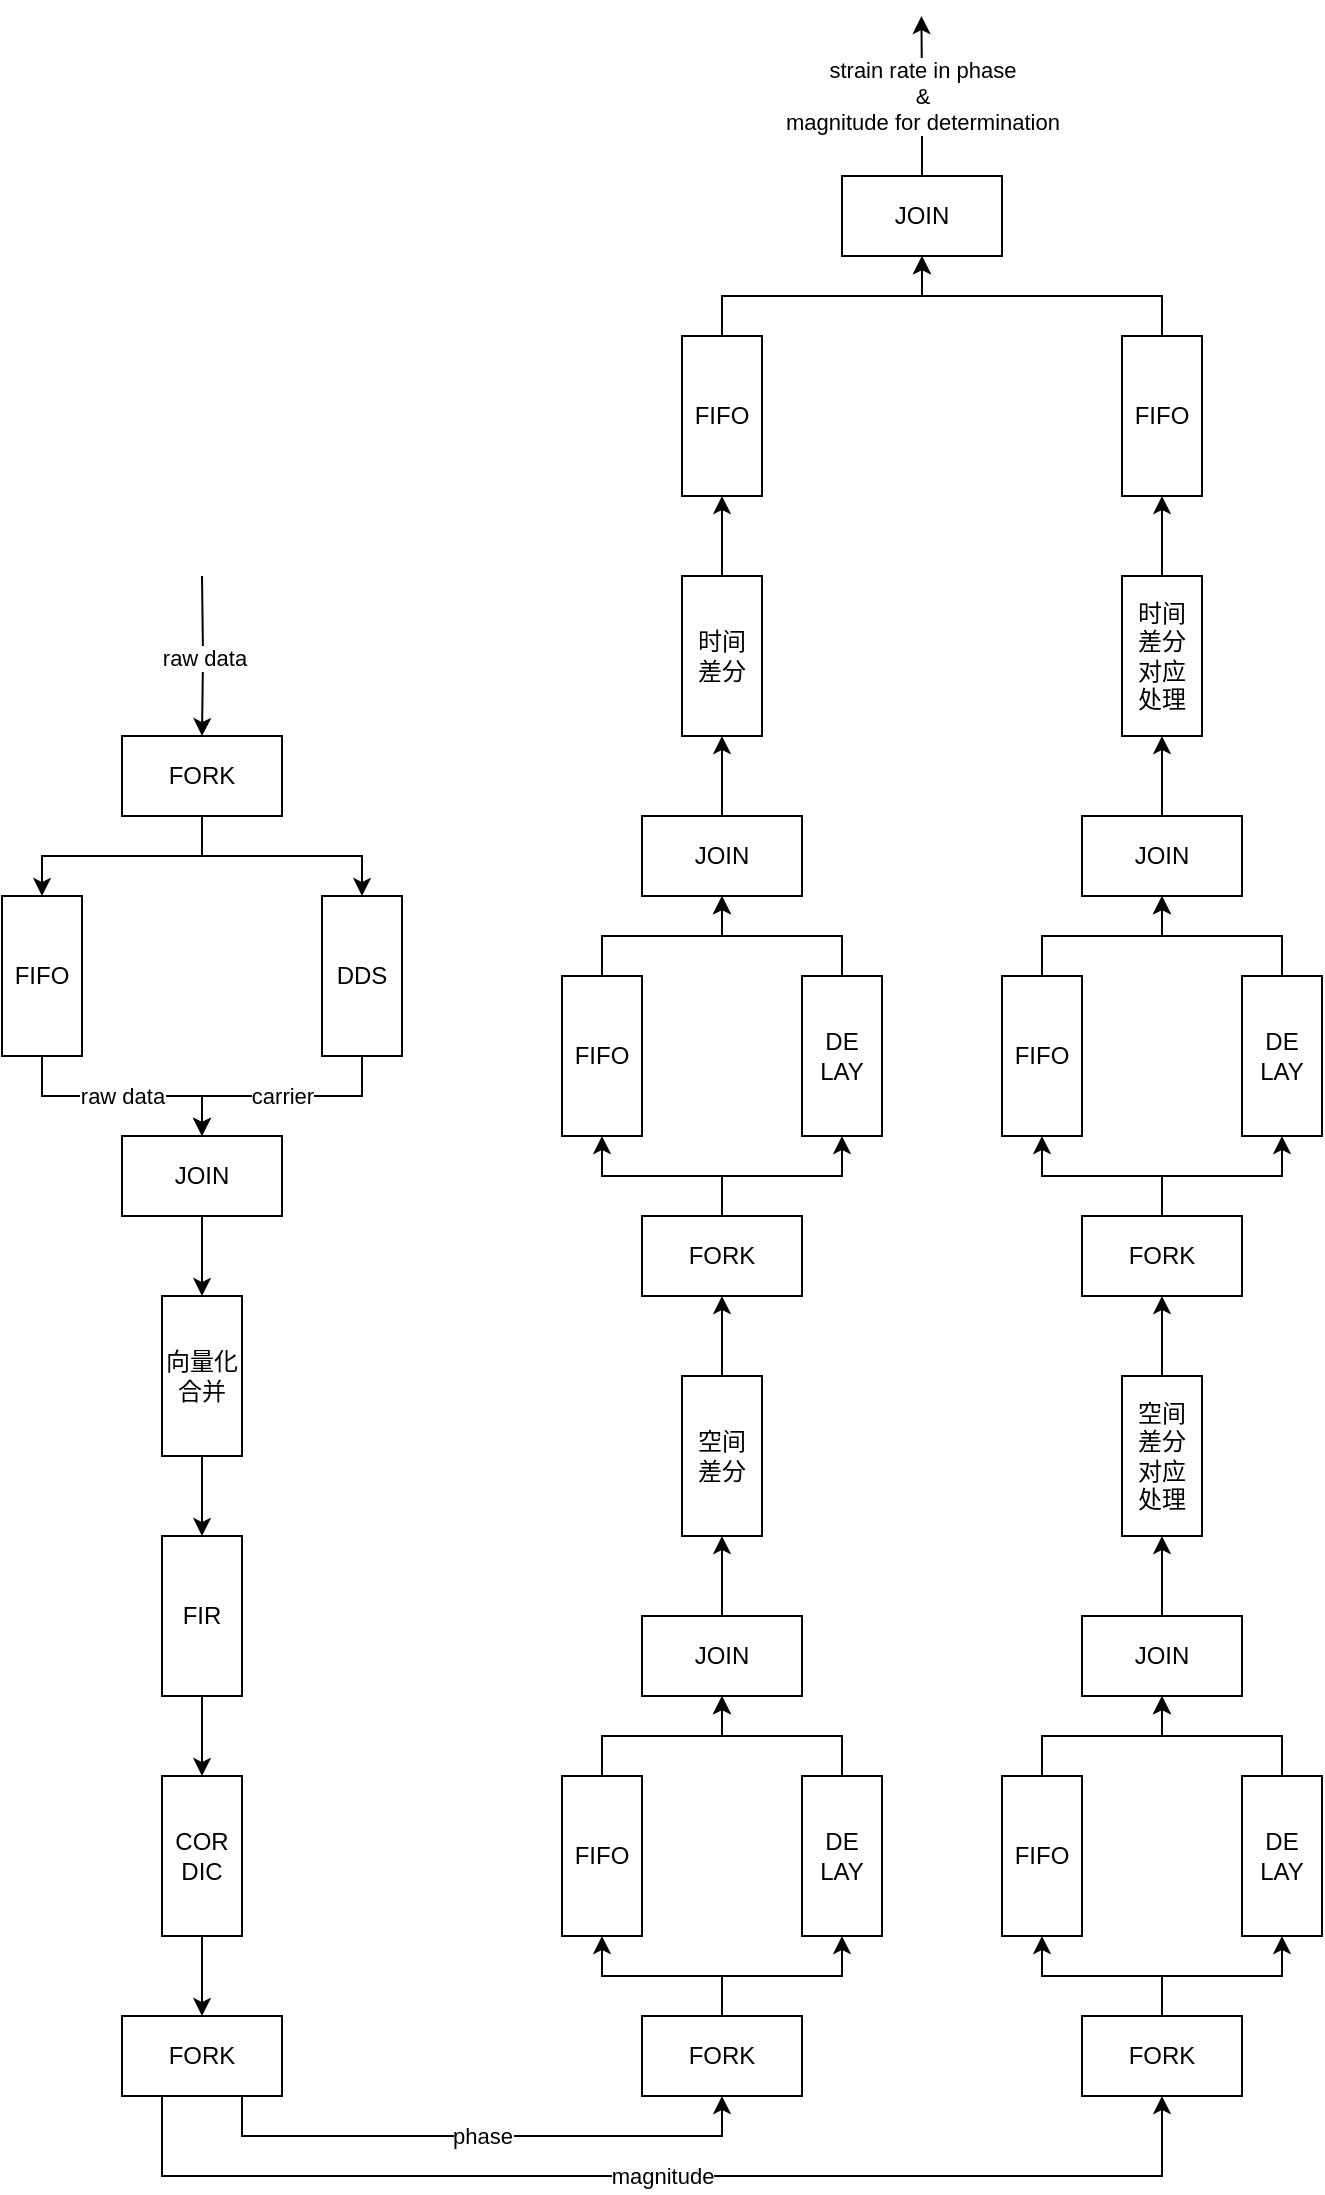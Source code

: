 <mxfile version="26.0.6">
  <diagram name="第 1 页" id="slVTdA2KLXwG89uPIDer">
    <mxGraphModel dx="1392" dy="1972" grid="1" gridSize="10" guides="1" tooltips="1" connect="1" arrows="1" fold="1" page="1" pageScale="1" pageWidth="827" pageHeight="1169" math="0" shadow="0">
      <root>
        <mxCell id="0" />
        <mxCell id="1" parent="0" />
        <mxCell id="TVwda_yAYKdPDHhmBfI9-2" value="raw data" style="edgeStyle=orthogonalEdgeStyle;rounded=0;orthogonalLoop=1;jettySize=auto;html=1;entryX=0.5;entryY=0;entryDx=0;entryDy=0;" edge="1" parent="1" target="TVwda_yAYKdPDHhmBfI9-1">
          <mxGeometry relative="1" as="geometry">
            <mxPoint x="140" y="280" as="sourcePoint" />
          </mxGeometry>
        </mxCell>
        <mxCell id="TVwda_yAYKdPDHhmBfI9-6" style="edgeStyle=orthogonalEdgeStyle;rounded=0;orthogonalLoop=1;jettySize=auto;html=1;exitX=0.5;exitY=1;exitDx=0;exitDy=0;entryX=0.5;entryY=0;entryDx=0;entryDy=0;" edge="1" parent="1" source="TVwda_yAYKdPDHhmBfI9-1" target="TVwda_yAYKdPDHhmBfI9-3">
          <mxGeometry relative="1" as="geometry" />
        </mxCell>
        <mxCell id="TVwda_yAYKdPDHhmBfI9-69" style="edgeStyle=orthogonalEdgeStyle;rounded=0;orthogonalLoop=1;jettySize=auto;html=1;exitX=0.5;exitY=1;exitDx=0;exitDy=0;entryX=0.5;entryY=0;entryDx=0;entryDy=0;" edge="1" parent="1" source="TVwda_yAYKdPDHhmBfI9-1" target="TVwda_yAYKdPDHhmBfI9-4">
          <mxGeometry relative="1" as="geometry" />
        </mxCell>
        <mxCell id="TVwda_yAYKdPDHhmBfI9-1" value="FORK" style="rounded=0;whiteSpace=wrap;html=1;" vertex="1" parent="1">
          <mxGeometry x="100" y="360" width="80" height="40" as="geometry" />
        </mxCell>
        <mxCell id="TVwda_yAYKdPDHhmBfI9-8" value="raw data" style="edgeStyle=orthogonalEdgeStyle;rounded=0;orthogonalLoop=1;jettySize=auto;html=1;exitX=0.5;exitY=1;exitDx=0;exitDy=0;entryX=0.5;entryY=0;entryDx=0;entryDy=0;" edge="1" parent="1" source="TVwda_yAYKdPDHhmBfI9-3" target="TVwda_yAYKdPDHhmBfI9-7">
          <mxGeometry relative="1" as="geometry" />
        </mxCell>
        <mxCell id="TVwda_yAYKdPDHhmBfI9-3" value="FIFO" style="rounded=0;whiteSpace=wrap;html=1;" vertex="1" parent="1">
          <mxGeometry x="40" y="440" width="40" height="80" as="geometry" />
        </mxCell>
        <mxCell id="TVwda_yAYKdPDHhmBfI9-70" value="carrier" style="edgeStyle=orthogonalEdgeStyle;rounded=0;orthogonalLoop=1;jettySize=auto;html=1;exitX=0.5;exitY=1;exitDx=0;exitDy=0;entryX=0.5;entryY=0;entryDx=0;entryDy=0;" edge="1" parent="1" source="TVwda_yAYKdPDHhmBfI9-4" target="TVwda_yAYKdPDHhmBfI9-7">
          <mxGeometry relative="1" as="geometry" />
        </mxCell>
        <mxCell id="TVwda_yAYKdPDHhmBfI9-4" value="DDS" style="rounded=0;whiteSpace=wrap;html=1;" vertex="1" parent="1">
          <mxGeometry x="200" y="440" width="40" height="80" as="geometry" />
        </mxCell>
        <mxCell id="TVwda_yAYKdPDHhmBfI9-11" style="edgeStyle=orthogonalEdgeStyle;rounded=0;orthogonalLoop=1;jettySize=auto;html=1;exitX=0.5;exitY=1;exitDx=0;exitDy=0;entryX=0.5;entryY=0;entryDx=0;entryDy=0;" edge="1" parent="1" source="TVwda_yAYKdPDHhmBfI9-7" target="TVwda_yAYKdPDHhmBfI9-16">
          <mxGeometry relative="1" as="geometry">
            <mxPoint x="140" y="640" as="targetPoint" />
          </mxGeometry>
        </mxCell>
        <mxCell id="TVwda_yAYKdPDHhmBfI9-7" value="JOIN" style="rounded=0;whiteSpace=wrap;html=1;" vertex="1" parent="1">
          <mxGeometry x="100" y="560" width="80" height="40" as="geometry" />
        </mxCell>
        <mxCell id="TVwda_yAYKdPDHhmBfI9-20" style="edgeStyle=orthogonalEdgeStyle;rounded=0;orthogonalLoop=1;jettySize=auto;html=1;exitX=0.5;exitY=1;exitDx=0;exitDy=0;entryX=0.5;entryY=0;entryDx=0;entryDy=0;" edge="1" parent="1" source="TVwda_yAYKdPDHhmBfI9-15" target="TVwda_yAYKdPDHhmBfI9-19">
          <mxGeometry relative="1" as="geometry" />
        </mxCell>
        <mxCell id="TVwda_yAYKdPDHhmBfI9-15" value="FIR" style="rounded=0;whiteSpace=wrap;html=1;" vertex="1" parent="1">
          <mxGeometry x="120" y="760" width="40" height="80" as="geometry" />
        </mxCell>
        <mxCell id="TVwda_yAYKdPDHhmBfI9-17" style="edgeStyle=orthogonalEdgeStyle;rounded=0;orthogonalLoop=1;jettySize=auto;html=1;exitX=0.5;exitY=1;exitDx=0;exitDy=0;entryX=0.5;entryY=0;entryDx=0;entryDy=0;" edge="1" parent="1" source="TVwda_yAYKdPDHhmBfI9-16" target="TVwda_yAYKdPDHhmBfI9-15">
          <mxGeometry relative="1" as="geometry" />
        </mxCell>
        <mxCell id="TVwda_yAYKdPDHhmBfI9-16" value="向量化&lt;br&gt;合并" style="rounded=0;whiteSpace=wrap;html=1;" vertex="1" parent="1">
          <mxGeometry x="120" y="640" width="40" height="80" as="geometry" />
        </mxCell>
        <mxCell id="TVwda_yAYKdPDHhmBfI9-23" style="edgeStyle=orthogonalEdgeStyle;rounded=0;orthogonalLoop=1;jettySize=auto;html=1;exitX=0.5;exitY=1;exitDx=0;exitDy=0;entryX=0.5;entryY=0;entryDx=0;entryDy=0;" edge="1" parent="1" source="TVwda_yAYKdPDHhmBfI9-19" target="TVwda_yAYKdPDHhmBfI9-22">
          <mxGeometry relative="1" as="geometry" />
        </mxCell>
        <mxCell id="TVwda_yAYKdPDHhmBfI9-19" value="COR&lt;br&gt;DIC" style="rounded=0;whiteSpace=wrap;html=1;" vertex="1" parent="1">
          <mxGeometry x="120" y="880" width="40" height="80" as="geometry" />
        </mxCell>
        <mxCell id="TVwda_yAYKdPDHhmBfI9-26" value="phase" style="edgeStyle=orthogonalEdgeStyle;rounded=0;orthogonalLoop=1;jettySize=auto;html=1;exitX=0.75;exitY=1;exitDx=0;exitDy=0;entryX=0.5;entryY=1;entryDx=0;entryDy=0;" edge="1" parent="1" source="TVwda_yAYKdPDHhmBfI9-22" target="TVwda_yAYKdPDHhmBfI9-24">
          <mxGeometry relative="1" as="geometry" />
        </mxCell>
        <mxCell id="TVwda_yAYKdPDHhmBfI9-48" value="magnitude" style="edgeStyle=orthogonalEdgeStyle;rounded=0;orthogonalLoop=1;jettySize=auto;html=1;exitX=0.25;exitY=1;exitDx=0;exitDy=0;entryX=0.5;entryY=1;entryDx=0;entryDy=0;" edge="1" parent="1" source="TVwda_yAYKdPDHhmBfI9-22" target="TVwda_yAYKdPDHhmBfI9-40">
          <mxGeometry relative="1" as="geometry">
            <Array as="points">
              <mxPoint x="120" y="1080" />
              <mxPoint x="620" y="1080" />
            </Array>
          </mxGeometry>
        </mxCell>
        <mxCell id="TVwda_yAYKdPDHhmBfI9-22" value="FORK" style="rounded=0;whiteSpace=wrap;html=1;" vertex="1" parent="1">
          <mxGeometry x="100" y="1000" width="80" height="40" as="geometry" />
        </mxCell>
        <mxCell id="TVwda_yAYKdPDHhmBfI9-30" style="edgeStyle=orthogonalEdgeStyle;rounded=0;orthogonalLoop=1;jettySize=auto;html=1;exitX=0.5;exitY=0;exitDx=0;exitDy=0;entryX=0.5;entryY=1;entryDx=0;entryDy=0;" edge="1" parent="1" source="TVwda_yAYKdPDHhmBfI9-24" target="TVwda_yAYKdPDHhmBfI9-28">
          <mxGeometry relative="1" as="geometry" />
        </mxCell>
        <mxCell id="TVwda_yAYKdPDHhmBfI9-31" style="edgeStyle=orthogonalEdgeStyle;rounded=0;orthogonalLoop=1;jettySize=auto;html=1;exitX=0.5;exitY=0;exitDx=0;exitDy=0;entryX=0.5;entryY=1;entryDx=0;entryDy=0;" edge="1" parent="1" source="TVwda_yAYKdPDHhmBfI9-24" target="TVwda_yAYKdPDHhmBfI9-27">
          <mxGeometry relative="1" as="geometry" />
        </mxCell>
        <mxCell id="TVwda_yAYKdPDHhmBfI9-24" value="FORK" style="rounded=0;whiteSpace=wrap;html=1;" vertex="1" parent="1">
          <mxGeometry x="360" y="1000" width="80" height="40" as="geometry" />
        </mxCell>
        <mxCell id="TVwda_yAYKdPDHhmBfI9-33" style="edgeStyle=orthogonalEdgeStyle;rounded=0;orthogonalLoop=1;jettySize=auto;html=1;exitX=0.5;exitY=0;exitDx=0;exitDy=0;entryX=0.5;entryY=1;entryDx=0;entryDy=0;" edge="1" parent="1" source="TVwda_yAYKdPDHhmBfI9-27" target="TVwda_yAYKdPDHhmBfI9-29">
          <mxGeometry relative="1" as="geometry" />
        </mxCell>
        <mxCell id="TVwda_yAYKdPDHhmBfI9-27" value="DE&lt;br&gt;LAY" style="rounded=0;whiteSpace=wrap;html=1;" vertex="1" parent="1">
          <mxGeometry x="440" y="880" width="40" height="80" as="geometry" />
        </mxCell>
        <mxCell id="TVwda_yAYKdPDHhmBfI9-32" style="edgeStyle=orthogonalEdgeStyle;rounded=0;orthogonalLoop=1;jettySize=auto;html=1;exitX=0.5;exitY=0;exitDx=0;exitDy=0;entryX=0.5;entryY=1;entryDx=0;entryDy=0;" edge="1" parent="1" source="TVwda_yAYKdPDHhmBfI9-28" target="TVwda_yAYKdPDHhmBfI9-29">
          <mxGeometry relative="1" as="geometry" />
        </mxCell>
        <mxCell id="TVwda_yAYKdPDHhmBfI9-28" value="FIFO" style="rounded=0;whiteSpace=wrap;html=1;" vertex="1" parent="1">
          <mxGeometry x="320" y="880" width="40" height="80" as="geometry" />
        </mxCell>
        <mxCell id="TVwda_yAYKdPDHhmBfI9-36" style="edgeStyle=orthogonalEdgeStyle;rounded=0;orthogonalLoop=1;jettySize=auto;html=1;exitX=0.5;exitY=0;exitDx=0;exitDy=0;entryX=0.5;entryY=1;entryDx=0;entryDy=0;" edge="1" parent="1" source="TVwda_yAYKdPDHhmBfI9-29" target="TVwda_yAYKdPDHhmBfI9-35">
          <mxGeometry relative="1" as="geometry" />
        </mxCell>
        <mxCell id="TVwda_yAYKdPDHhmBfI9-29" value="JOIN" style="rounded=0;whiteSpace=wrap;html=1;" vertex="1" parent="1">
          <mxGeometry x="360" y="800" width="80" height="40" as="geometry" />
        </mxCell>
        <mxCell id="TVwda_yAYKdPDHhmBfI9-81" style="edgeStyle=orthogonalEdgeStyle;rounded=0;orthogonalLoop=1;jettySize=auto;html=1;exitX=0.5;exitY=0;exitDx=0;exitDy=0;entryX=0.5;entryY=1;entryDx=0;entryDy=0;" edge="1" parent="1" source="TVwda_yAYKdPDHhmBfI9-35" target="TVwda_yAYKdPDHhmBfI9-73">
          <mxGeometry relative="1" as="geometry" />
        </mxCell>
        <mxCell id="TVwda_yAYKdPDHhmBfI9-35" value="空间&lt;br&gt;差分" style="rounded=0;whiteSpace=wrap;html=1;" vertex="1" parent="1">
          <mxGeometry x="380" y="680" width="40" height="80" as="geometry" />
        </mxCell>
        <mxCell id="TVwda_yAYKdPDHhmBfI9-38" style="edgeStyle=orthogonalEdgeStyle;rounded=0;orthogonalLoop=1;jettySize=auto;html=1;exitX=0.5;exitY=0;exitDx=0;exitDy=0;entryX=0.5;entryY=1;entryDx=0;entryDy=0;" edge="1" source="TVwda_yAYKdPDHhmBfI9-40" target="TVwda_yAYKdPDHhmBfI9-44" parent="1">
          <mxGeometry relative="1" as="geometry" />
        </mxCell>
        <mxCell id="TVwda_yAYKdPDHhmBfI9-39" style="edgeStyle=orthogonalEdgeStyle;rounded=0;orthogonalLoop=1;jettySize=auto;html=1;exitX=0.5;exitY=0;exitDx=0;exitDy=0;entryX=0.5;entryY=1;entryDx=0;entryDy=0;" edge="1" source="TVwda_yAYKdPDHhmBfI9-40" target="TVwda_yAYKdPDHhmBfI9-42" parent="1">
          <mxGeometry relative="1" as="geometry" />
        </mxCell>
        <mxCell id="TVwda_yAYKdPDHhmBfI9-40" value="FORK" style="rounded=0;whiteSpace=wrap;html=1;" vertex="1" parent="1">
          <mxGeometry x="580" y="1000" width="80" height="40" as="geometry" />
        </mxCell>
        <mxCell id="TVwda_yAYKdPDHhmBfI9-41" style="edgeStyle=orthogonalEdgeStyle;rounded=0;orthogonalLoop=1;jettySize=auto;html=1;exitX=0.5;exitY=0;exitDx=0;exitDy=0;entryX=0.5;entryY=1;entryDx=0;entryDy=0;" edge="1" source="TVwda_yAYKdPDHhmBfI9-42" target="TVwda_yAYKdPDHhmBfI9-46" parent="1">
          <mxGeometry relative="1" as="geometry" />
        </mxCell>
        <mxCell id="TVwda_yAYKdPDHhmBfI9-42" value="DE&lt;br&gt;LAY" style="rounded=0;whiteSpace=wrap;html=1;" vertex="1" parent="1">
          <mxGeometry x="660" y="880" width="40" height="80" as="geometry" />
        </mxCell>
        <mxCell id="TVwda_yAYKdPDHhmBfI9-43" style="edgeStyle=orthogonalEdgeStyle;rounded=0;orthogonalLoop=1;jettySize=auto;html=1;exitX=0.5;exitY=0;exitDx=0;exitDy=0;entryX=0.5;entryY=1;entryDx=0;entryDy=0;" edge="1" source="TVwda_yAYKdPDHhmBfI9-44" target="TVwda_yAYKdPDHhmBfI9-46" parent="1">
          <mxGeometry relative="1" as="geometry" />
        </mxCell>
        <mxCell id="TVwda_yAYKdPDHhmBfI9-44" value="FIFO" style="rounded=0;whiteSpace=wrap;html=1;" vertex="1" parent="1">
          <mxGeometry x="540" y="880" width="40" height="80" as="geometry" />
        </mxCell>
        <mxCell id="TVwda_yAYKdPDHhmBfI9-45" style="edgeStyle=orthogonalEdgeStyle;rounded=0;orthogonalLoop=1;jettySize=auto;html=1;exitX=0.5;exitY=0;exitDx=0;exitDy=0;entryX=0.5;entryY=1;entryDx=0;entryDy=0;" edge="1" source="TVwda_yAYKdPDHhmBfI9-46" target="TVwda_yAYKdPDHhmBfI9-47" parent="1">
          <mxGeometry relative="1" as="geometry" />
        </mxCell>
        <mxCell id="TVwda_yAYKdPDHhmBfI9-46" value="JOIN" style="rounded=0;whiteSpace=wrap;html=1;" vertex="1" parent="1">
          <mxGeometry x="580" y="800" width="80" height="40" as="geometry" />
        </mxCell>
        <mxCell id="TVwda_yAYKdPDHhmBfI9-92" style="edgeStyle=orthogonalEdgeStyle;rounded=0;orthogonalLoop=1;jettySize=auto;html=1;exitX=0.5;exitY=0;exitDx=0;exitDy=0;entryX=0.5;entryY=1;entryDx=0;entryDy=0;" edge="1" parent="1" source="TVwda_yAYKdPDHhmBfI9-47" target="TVwda_yAYKdPDHhmBfI9-84">
          <mxGeometry relative="1" as="geometry" />
        </mxCell>
        <mxCell id="TVwda_yAYKdPDHhmBfI9-47" value="空间&lt;br&gt;差分&lt;br&gt;对应&lt;br&gt;处理" style="rounded=0;whiteSpace=wrap;html=1;" vertex="1" parent="1">
          <mxGeometry x="600" y="680" width="40" height="80" as="geometry" />
        </mxCell>
        <mxCell id="TVwda_yAYKdPDHhmBfI9-71" style="edgeStyle=orthogonalEdgeStyle;rounded=0;orthogonalLoop=1;jettySize=auto;html=1;exitX=0.5;exitY=0;exitDx=0;exitDy=0;entryX=0.5;entryY=1;entryDx=0;entryDy=0;" edge="1" source="TVwda_yAYKdPDHhmBfI9-73" target="TVwda_yAYKdPDHhmBfI9-77" parent="1">
          <mxGeometry relative="1" as="geometry" />
        </mxCell>
        <mxCell id="TVwda_yAYKdPDHhmBfI9-72" style="edgeStyle=orthogonalEdgeStyle;rounded=0;orthogonalLoop=1;jettySize=auto;html=1;exitX=0.5;exitY=0;exitDx=0;exitDy=0;entryX=0.5;entryY=1;entryDx=0;entryDy=0;" edge="1" source="TVwda_yAYKdPDHhmBfI9-73" target="TVwda_yAYKdPDHhmBfI9-75" parent="1">
          <mxGeometry relative="1" as="geometry" />
        </mxCell>
        <mxCell id="TVwda_yAYKdPDHhmBfI9-73" value="FORK" style="rounded=0;whiteSpace=wrap;html=1;" vertex="1" parent="1">
          <mxGeometry x="360" y="600" width="80" height="40" as="geometry" />
        </mxCell>
        <mxCell id="TVwda_yAYKdPDHhmBfI9-74" style="edgeStyle=orthogonalEdgeStyle;rounded=0;orthogonalLoop=1;jettySize=auto;html=1;exitX=0.5;exitY=0;exitDx=0;exitDy=0;entryX=0.5;entryY=1;entryDx=0;entryDy=0;" edge="1" source="TVwda_yAYKdPDHhmBfI9-75" target="TVwda_yAYKdPDHhmBfI9-79" parent="1">
          <mxGeometry relative="1" as="geometry" />
        </mxCell>
        <mxCell id="TVwda_yAYKdPDHhmBfI9-75" value="DE&lt;br&gt;LAY" style="rounded=0;whiteSpace=wrap;html=1;" vertex="1" parent="1">
          <mxGeometry x="440" y="480" width="40" height="80" as="geometry" />
        </mxCell>
        <mxCell id="TVwda_yAYKdPDHhmBfI9-76" style="edgeStyle=orthogonalEdgeStyle;rounded=0;orthogonalLoop=1;jettySize=auto;html=1;exitX=0.5;exitY=0;exitDx=0;exitDy=0;entryX=0.5;entryY=1;entryDx=0;entryDy=0;" edge="1" source="TVwda_yAYKdPDHhmBfI9-77" target="TVwda_yAYKdPDHhmBfI9-79" parent="1">
          <mxGeometry relative="1" as="geometry" />
        </mxCell>
        <mxCell id="TVwda_yAYKdPDHhmBfI9-77" value="FIFO" style="rounded=0;whiteSpace=wrap;html=1;" vertex="1" parent="1">
          <mxGeometry x="320" y="480" width="40" height="80" as="geometry" />
        </mxCell>
        <mxCell id="TVwda_yAYKdPDHhmBfI9-78" style="edgeStyle=orthogonalEdgeStyle;rounded=0;orthogonalLoop=1;jettySize=auto;html=1;exitX=0.5;exitY=0;exitDx=0;exitDy=0;entryX=0.5;entryY=1;entryDx=0;entryDy=0;" edge="1" source="TVwda_yAYKdPDHhmBfI9-79" target="TVwda_yAYKdPDHhmBfI9-80" parent="1">
          <mxGeometry relative="1" as="geometry" />
        </mxCell>
        <mxCell id="TVwda_yAYKdPDHhmBfI9-79" value="JOIN" style="rounded=0;whiteSpace=wrap;html=1;" vertex="1" parent="1">
          <mxGeometry x="360" y="400" width="80" height="40" as="geometry" />
        </mxCell>
        <mxCell id="TVwda_yAYKdPDHhmBfI9-96" style="edgeStyle=orthogonalEdgeStyle;rounded=0;orthogonalLoop=1;jettySize=auto;html=1;exitX=0.5;exitY=0;exitDx=0;exitDy=0;entryX=0.5;entryY=1;entryDx=0;entryDy=0;" edge="1" parent="1" source="TVwda_yAYKdPDHhmBfI9-80" target="TVwda_yAYKdPDHhmBfI9-93">
          <mxGeometry relative="1" as="geometry" />
        </mxCell>
        <mxCell id="TVwda_yAYKdPDHhmBfI9-80" value="时间&lt;br&gt;差分" style="rounded=0;whiteSpace=wrap;html=1;" vertex="1" parent="1">
          <mxGeometry x="380" y="280" width="40" height="80" as="geometry" />
        </mxCell>
        <mxCell id="TVwda_yAYKdPDHhmBfI9-82" style="edgeStyle=orthogonalEdgeStyle;rounded=0;orthogonalLoop=1;jettySize=auto;html=1;exitX=0.5;exitY=0;exitDx=0;exitDy=0;entryX=0.5;entryY=1;entryDx=0;entryDy=0;" edge="1" source="TVwda_yAYKdPDHhmBfI9-84" target="TVwda_yAYKdPDHhmBfI9-88" parent="1">
          <mxGeometry relative="1" as="geometry" />
        </mxCell>
        <mxCell id="TVwda_yAYKdPDHhmBfI9-83" style="edgeStyle=orthogonalEdgeStyle;rounded=0;orthogonalLoop=1;jettySize=auto;html=1;exitX=0.5;exitY=0;exitDx=0;exitDy=0;entryX=0.5;entryY=1;entryDx=0;entryDy=0;" edge="1" source="TVwda_yAYKdPDHhmBfI9-84" target="TVwda_yAYKdPDHhmBfI9-86" parent="1">
          <mxGeometry relative="1" as="geometry" />
        </mxCell>
        <mxCell id="TVwda_yAYKdPDHhmBfI9-84" value="FORK" style="rounded=0;whiteSpace=wrap;html=1;" vertex="1" parent="1">
          <mxGeometry x="580" y="600" width="80" height="40" as="geometry" />
        </mxCell>
        <mxCell id="TVwda_yAYKdPDHhmBfI9-85" style="edgeStyle=orthogonalEdgeStyle;rounded=0;orthogonalLoop=1;jettySize=auto;html=1;exitX=0.5;exitY=0;exitDx=0;exitDy=0;entryX=0.5;entryY=1;entryDx=0;entryDy=0;" edge="1" source="TVwda_yAYKdPDHhmBfI9-86" target="TVwda_yAYKdPDHhmBfI9-90" parent="1">
          <mxGeometry relative="1" as="geometry" />
        </mxCell>
        <mxCell id="TVwda_yAYKdPDHhmBfI9-86" value="DE&lt;br&gt;LAY" style="rounded=0;whiteSpace=wrap;html=1;" vertex="1" parent="1">
          <mxGeometry x="660" y="480" width="40" height="80" as="geometry" />
        </mxCell>
        <mxCell id="TVwda_yAYKdPDHhmBfI9-87" style="edgeStyle=orthogonalEdgeStyle;rounded=0;orthogonalLoop=1;jettySize=auto;html=1;exitX=0.5;exitY=0;exitDx=0;exitDy=0;entryX=0.5;entryY=1;entryDx=0;entryDy=0;" edge="1" source="TVwda_yAYKdPDHhmBfI9-88" target="TVwda_yAYKdPDHhmBfI9-90" parent="1">
          <mxGeometry relative="1" as="geometry" />
        </mxCell>
        <mxCell id="TVwda_yAYKdPDHhmBfI9-88" value="FIFO" style="rounded=0;whiteSpace=wrap;html=1;" vertex="1" parent="1">
          <mxGeometry x="540" y="480" width="40" height="80" as="geometry" />
        </mxCell>
        <mxCell id="TVwda_yAYKdPDHhmBfI9-89" style="edgeStyle=orthogonalEdgeStyle;rounded=0;orthogonalLoop=1;jettySize=auto;html=1;exitX=0.5;exitY=0;exitDx=0;exitDy=0;entryX=0.5;entryY=1;entryDx=0;entryDy=0;" edge="1" source="TVwda_yAYKdPDHhmBfI9-90" target="TVwda_yAYKdPDHhmBfI9-91" parent="1">
          <mxGeometry relative="1" as="geometry" />
        </mxCell>
        <mxCell id="TVwda_yAYKdPDHhmBfI9-90" value="JOIN" style="rounded=0;whiteSpace=wrap;html=1;" vertex="1" parent="1">
          <mxGeometry x="580" y="400" width="80" height="40" as="geometry" />
        </mxCell>
        <mxCell id="TVwda_yAYKdPDHhmBfI9-99" style="edgeStyle=orthogonalEdgeStyle;rounded=0;orthogonalLoop=1;jettySize=auto;html=1;exitX=0.5;exitY=0;exitDx=0;exitDy=0;entryX=0.5;entryY=1;entryDx=0;entryDy=0;" edge="1" parent="1" source="TVwda_yAYKdPDHhmBfI9-91" target="TVwda_yAYKdPDHhmBfI9-94">
          <mxGeometry relative="1" as="geometry" />
        </mxCell>
        <mxCell id="TVwda_yAYKdPDHhmBfI9-91" value="时间&lt;br&gt;差分&lt;br&gt;对应&lt;br&gt;处理" style="rounded=0;whiteSpace=wrap;html=1;" vertex="1" parent="1">
          <mxGeometry x="600" y="280" width="40" height="80" as="geometry" />
        </mxCell>
        <mxCell id="TVwda_yAYKdPDHhmBfI9-97" style="edgeStyle=orthogonalEdgeStyle;rounded=0;orthogonalLoop=1;jettySize=auto;html=1;exitX=0.5;exitY=0;exitDx=0;exitDy=0;entryX=0.5;entryY=1;entryDx=0;entryDy=0;" edge="1" parent="1" source="TVwda_yAYKdPDHhmBfI9-93" target="TVwda_yAYKdPDHhmBfI9-95">
          <mxGeometry relative="1" as="geometry" />
        </mxCell>
        <mxCell id="TVwda_yAYKdPDHhmBfI9-93" value="FIFO" style="rounded=0;whiteSpace=wrap;html=1;" vertex="1" parent="1">
          <mxGeometry x="380" y="160" width="40" height="80" as="geometry" />
        </mxCell>
        <mxCell id="TVwda_yAYKdPDHhmBfI9-98" style="edgeStyle=orthogonalEdgeStyle;rounded=0;orthogonalLoop=1;jettySize=auto;html=1;exitX=0.5;exitY=0;exitDx=0;exitDy=0;entryX=0.5;entryY=1;entryDx=0;entryDy=0;" edge="1" parent="1" source="TVwda_yAYKdPDHhmBfI9-94" target="TVwda_yAYKdPDHhmBfI9-95">
          <mxGeometry relative="1" as="geometry" />
        </mxCell>
        <mxCell id="TVwda_yAYKdPDHhmBfI9-94" value="FIFO" style="rounded=0;whiteSpace=wrap;html=1;" vertex="1" parent="1">
          <mxGeometry x="600" y="160" width="40" height="80" as="geometry" />
        </mxCell>
        <mxCell id="TVwda_yAYKdPDHhmBfI9-100" value="strain rate in phase&lt;br&gt;&amp;amp; &lt;br&gt;magnitude for determination" style="edgeStyle=orthogonalEdgeStyle;rounded=0;orthogonalLoop=1;jettySize=auto;html=1;exitX=0.5;exitY=0;exitDx=0;exitDy=0;" edge="1" parent="1" source="TVwda_yAYKdPDHhmBfI9-95">
          <mxGeometry relative="1" as="geometry">
            <mxPoint x="499.724" as="targetPoint" />
          </mxGeometry>
        </mxCell>
        <mxCell id="TVwda_yAYKdPDHhmBfI9-95" value="JOIN" style="rounded=0;whiteSpace=wrap;html=1;" vertex="1" parent="1">
          <mxGeometry x="460" y="80" width="80" height="40" as="geometry" />
        </mxCell>
      </root>
    </mxGraphModel>
  </diagram>
</mxfile>
